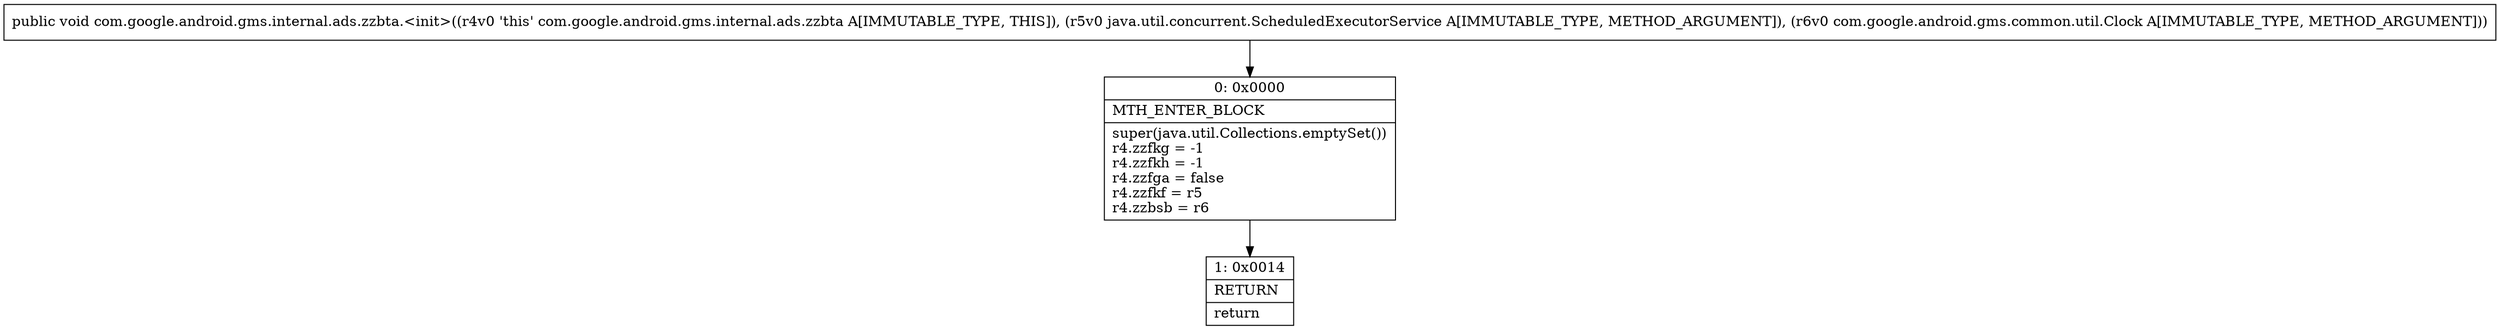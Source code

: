 digraph "CFG forcom.google.android.gms.internal.ads.zzbta.\<init\>(Ljava\/util\/concurrent\/ScheduledExecutorService;Lcom\/google\/android\/gms\/common\/util\/Clock;)V" {
Node_0 [shape=record,label="{0\:\ 0x0000|MTH_ENTER_BLOCK\l|super(java.util.Collections.emptySet())\lr4.zzfkg = \-1\lr4.zzfkh = \-1\lr4.zzfga = false\lr4.zzfkf = r5\lr4.zzbsb = r6\l}"];
Node_1 [shape=record,label="{1\:\ 0x0014|RETURN\l|return\l}"];
MethodNode[shape=record,label="{public void com.google.android.gms.internal.ads.zzbta.\<init\>((r4v0 'this' com.google.android.gms.internal.ads.zzbta A[IMMUTABLE_TYPE, THIS]), (r5v0 java.util.concurrent.ScheduledExecutorService A[IMMUTABLE_TYPE, METHOD_ARGUMENT]), (r6v0 com.google.android.gms.common.util.Clock A[IMMUTABLE_TYPE, METHOD_ARGUMENT])) }"];
MethodNode -> Node_0;
Node_0 -> Node_1;
}

